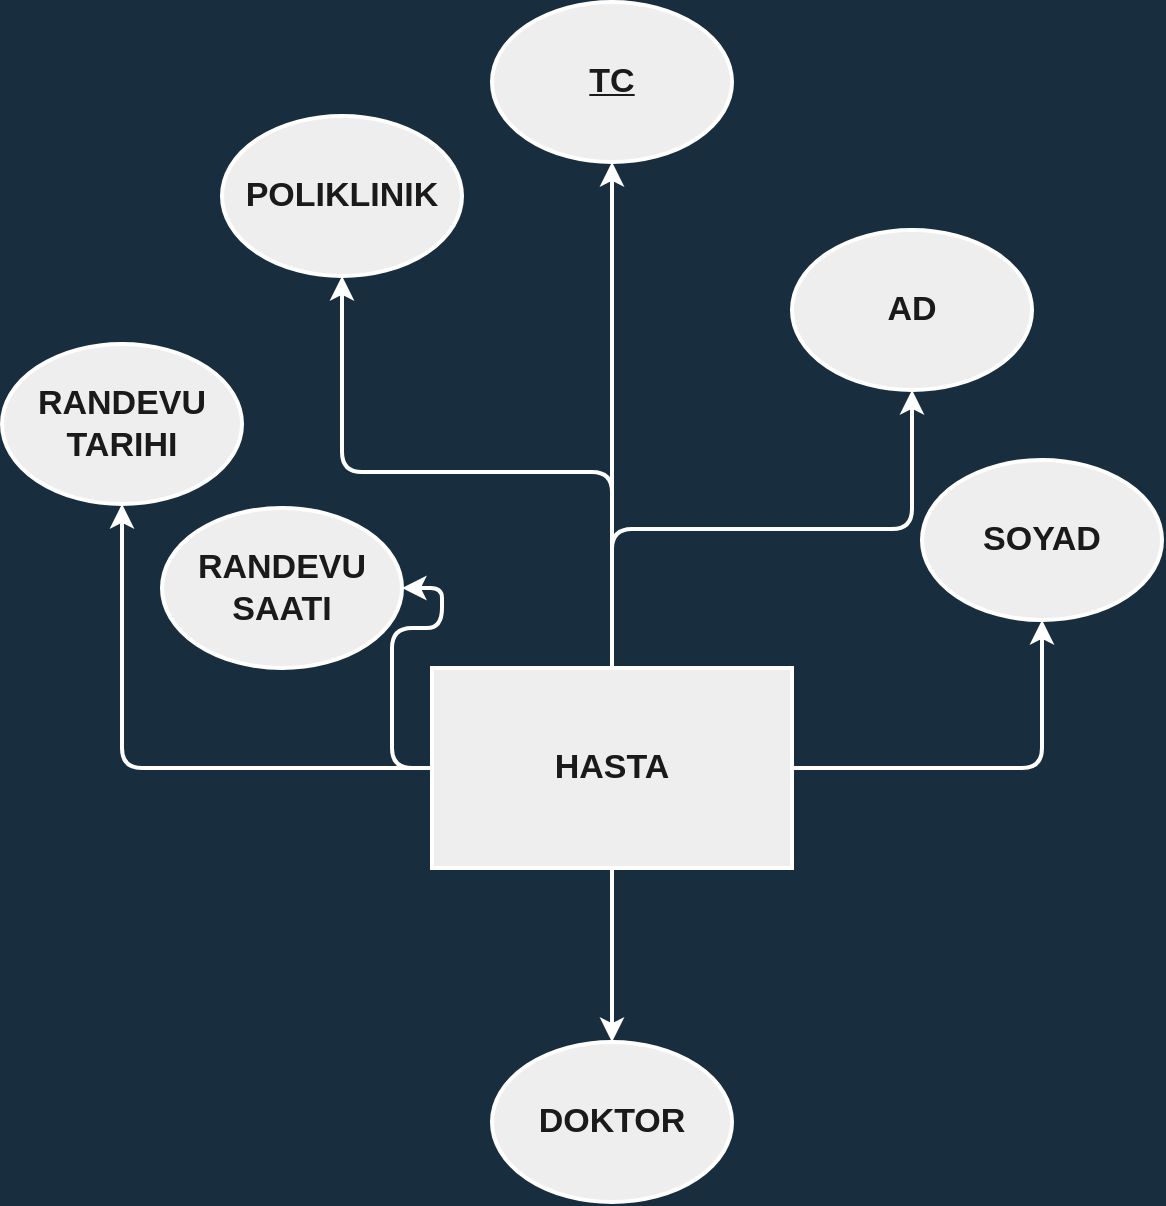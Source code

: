 <mxfile>
    <diagram id="Z-zkof65jWKnxDuSL6aD" name="Page-1">
        <mxGraphModel dx="2073" dy="729" grid="1" gridSize="10" guides="1" tooltips="1" connect="1" arrows="1" fold="1" page="1" pageScale="1" pageWidth="850" pageHeight="1100" background="#182E3E" math="0" shadow="0">
            <root>
                <mxCell id="0"/>
                <mxCell id="1" parent="0"/>
                <mxCell id="37" value="" style="edgeStyle=orthogonalEdgeStyle;orthogonalLoop=1;jettySize=auto;html=1;strokeColor=#FFFFFF;fontColor=#FFFFFF;align=center;fontStyle=1;labelBackgroundColor=#182E3E;strokeWidth=2;shadow=0;sketch=0;snapToPoint=0;fixDash=0;fontSize=17;" edge="1" parent="1" source="34" target="36">
                    <mxGeometry relative="1" as="geometry"/>
                </mxCell>
                <mxCell id="39" value="" style="edgeStyle=orthogonalEdgeStyle;orthogonalLoop=1;jettySize=auto;html=1;strokeColor=#FFFFFF;fontColor=#FFFFFF;align=center;fontStyle=1;labelBackgroundColor=#182E3E;strokeWidth=2;shadow=0;sketch=0;snapToPoint=0;fixDash=0;fontSize=17;" edge="1" parent="1" source="34" target="38">
                    <mxGeometry relative="1" as="geometry"/>
                </mxCell>
                <mxCell id="41" value="" style="edgeStyle=orthogonalEdgeStyle;orthogonalLoop=1;jettySize=auto;html=1;strokeColor=#FFFFFF;fontColor=#FFFFFF;align=center;fontStyle=1;labelBackgroundColor=#182E3E;strokeWidth=2;shadow=0;sketch=0;snapToPoint=0;fixDash=0;fontSize=17;" edge="1" parent="1" source="34" target="40">
                    <mxGeometry relative="1" as="geometry"/>
                </mxCell>
                <mxCell id="43" value="" style="edgeStyle=orthogonalEdgeStyle;orthogonalLoop=1;jettySize=auto;html=1;strokeColor=#FFFFFF;fontColor=#FFFFFF;align=center;fontStyle=1;labelBackgroundColor=#182E3E;strokeWidth=2;shadow=0;sketch=0;snapToPoint=0;fixDash=0;fontSize=17;" edge="1" parent="1" source="34" target="42">
                    <mxGeometry relative="1" as="geometry"/>
                </mxCell>
                <mxCell id="49" style="edgeStyle=orthogonalEdgeStyle;orthogonalLoop=1;jettySize=auto;html=1;entryX=0.5;entryY=1;entryDx=0;entryDy=0;strokeColor=#FFFFFF;fontColor=#FFFFFF;align=center;fontStyle=1;labelBackgroundColor=#182E3E;strokeWidth=2;shadow=0;sketch=0;snapToPoint=0;fixDash=0;fontSize=17;" edge="1" parent="1" source="34" target="47">
                    <mxGeometry relative="1" as="geometry"/>
                </mxCell>
                <mxCell id="50" style="edgeStyle=orthogonalEdgeStyle;orthogonalLoop=1;jettySize=auto;html=1;entryX=0.5;entryY=1;entryDx=0;entryDy=0;strokeColor=#FFFFFF;fontColor=#FFFFFF;align=center;fontStyle=1;labelBackgroundColor=#182E3E;strokeWidth=2;shadow=0;sketch=0;snapToPoint=0;fixDash=0;fontSize=17;" edge="1" parent="1" source="34" target="48">
                    <mxGeometry relative="1" as="geometry"/>
                </mxCell>
                <mxCell id="53" style="edgeStyle=orthogonalEdgeStyle;orthogonalLoop=1;jettySize=auto;html=1;entryX=1;entryY=0.5;entryDx=0;entryDy=0;strokeColor=#FFFFFF;fontColor=#FFFFFF;align=center;fontStyle=1;labelBackgroundColor=#182E3E;strokeWidth=2;shadow=0;sketch=0;snapToPoint=0;fixDash=0;fontSize=17;" edge="1" parent="1" source="34" target="52">
                    <mxGeometry relative="1" as="geometry"/>
                </mxCell>
                <mxCell id="34" value="&lt;font style=&quot;font-size: 17px;&quot;&gt;&lt;span style=&quot;font-size: 17px;&quot;&gt;HASTA&lt;/span&gt;&lt;/font&gt;" style="whiteSpace=wrap;html=1;strokeColor=#FFFFFF;fillColor=#EEEEEE;fontColor=#1A1A1A;align=center;fontStyle=1;strokeWidth=2;shadow=0;sketch=0;snapToPoint=0;fixDash=0;fontSize=17;" vertex="1" parent="1">
                    <mxGeometry x="335" y="353" width="180" height="100" as="geometry"/>
                </mxCell>
                <mxCell id="36" value="&lt;span style=&quot;font-size: 17px;&quot;&gt;POLIKLINIK&lt;/span&gt;" style="ellipse;whiteSpace=wrap;html=1;fontColor=#1A1A1A;strokeColor=#FFFFFF;fillColor=#EEEEEE;align=center;fontStyle=1;strokeWidth=2;shadow=0;sketch=0;snapToPoint=0;fixDash=0;fontSize=17;" vertex="1" parent="1">
                    <mxGeometry x="230" y="77" width="120" height="80" as="geometry"/>
                </mxCell>
                <mxCell id="38" value="&lt;span style=&quot;font-size: 17px;&quot;&gt;SOYAD&lt;/span&gt;" style="ellipse;whiteSpace=wrap;html=1;fontColor=#1A1A1A;strokeColor=#FFFFFF;fillColor=#EEEEEE;align=center;fontStyle=1;strokeWidth=2;shadow=0;sketch=0;snapToPoint=0;fixDash=0;fontSize=17;" vertex="1" parent="1">
                    <mxGeometry x="580" y="249" width="120" height="80" as="geometry"/>
                </mxCell>
                <mxCell id="40" value="&lt;span style=&quot;font-size: 17px;&quot;&gt;DOKTOR&lt;/span&gt;" style="ellipse;whiteSpace=wrap;html=1;fontColor=#1A1A1A;strokeColor=#FFFFFF;fillColor=#EEEEEE;align=center;fontStyle=1;strokeWidth=2;shadow=0;sketch=0;snapToPoint=0;fixDash=0;fontSize=17;" vertex="1" parent="1">
                    <mxGeometry x="365" y="540" width="120" height="80" as="geometry"/>
                </mxCell>
                <mxCell id="42" value="&lt;span style=&quot;font-size: 17px;&quot;&gt;RANDEVU TARIHI&lt;/span&gt;" style="ellipse;whiteSpace=wrap;html=1;fontColor=#1A1A1A;strokeColor=#FFFFFF;fillColor=#EEEEEE;align=center;fontStyle=1;strokeWidth=2;shadow=0;sketch=0;snapToPoint=0;fixDash=0;fontSize=17;" vertex="1" parent="1">
                    <mxGeometry x="120" y="191" width="120" height="80" as="geometry"/>
                </mxCell>
                <mxCell id="47" value="&lt;span style=&quot;font-size: 17px;&quot;&gt;&lt;u style=&quot;font-size: 17px;&quot;&gt;TC&lt;/u&gt;&lt;/span&gt;" style="ellipse;whiteSpace=wrap;html=1;fontColor=#1A1A1A;strokeColor=#FFFFFF;fillColor=#EEEEEE;align=center;fontStyle=1;strokeWidth=2;shadow=0;sketch=0;snapToPoint=0;fixDash=0;fontSize=17;" vertex="1" parent="1">
                    <mxGeometry x="365" y="20" width="120" height="80" as="geometry"/>
                </mxCell>
                <mxCell id="48" value="&lt;span style=&quot;font-size: 17px;&quot;&gt;AD&lt;/span&gt;" style="ellipse;whiteSpace=wrap;html=1;fontColor=#1A1A1A;strokeColor=#FFFFFF;fillColor=#EEEEEE;align=center;fontStyle=1;strokeWidth=2;shadow=0;sketch=0;snapToPoint=0;fixDash=0;fontSize=17;" vertex="1" parent="1">
                    <mxGeometry x="515" y="134" width="120" height="80" as="geometry"/>
                </mxCell>
                <mxCell id="52" value="&lt;span style=&quot;font-size: 17px;&quot;&gt;RANDEVU SAATI&lt;/span&gt;" style="ellipse;whiteSpace=wrap;html=1;strokeColor=#FFFFFF;fillColor=#EEEEEE;fontColor=#1A1A1A;align=center;fontStyle=1;strokeWidth=2;shadow=0;sketch=0;snapToPoint=0;fixDash=0;fontSize=17;" vertex="1" parent="1">
                    <mxGeometry x="200" y="273" width="120" height="80" as="geometry"/>
                </mxCell>
            </root>
        </mxGraphModel>
    </diagram>
</mxfile>